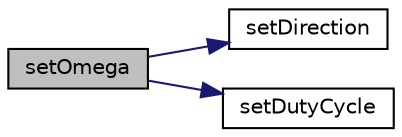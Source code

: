 digraph "setOmega"
{
 // INTERACTIVE_SVG=YES
 // LATEX_PDF_SIZE
  edge [fontname="Helvetica",fontsize="10",labelfontname="Helvetica",labelfontsize="10"];
  node [fontname="Helvetica",fontsize="10",shape=record];
  rankdir="LR";
  Node15 [label="setOmega",height=0.2,width=0.4,color="black", fillcolor="grey75", style="filled", fontcolor="black",tooltip=" "];
  Node15 -> Node16 [color="midnightblue",fontsize="10",style="solid",fontname="Helvetica"];
  Node16 [label="setDirection",height=0.2,width=0.4,color="black", fillcolor="white", style="filled",URL="$motor_8cpp.html#a4c86bb6df9dcabd3a988533402bbf5b3",tooltip=" "];
  Node15 -> Node17 [color="midnightblue",fontsize="10",style="solid",fontname="Helvetica"];
  Node17 [label="setDutyCycle",height=0.2,width=0.4,color="black", fillcolor="white", style="filled",URL="$motor_8cpp.html#a7b35d0bd88a69d09f5342ab5a54afdb7",tooltip=" "];
}
